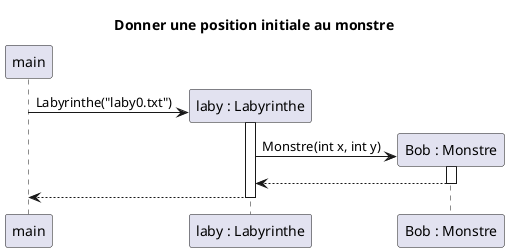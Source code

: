 @startuml
title Donner une position initiale au monstre

participant "main" as m
participant "laby : Labyrinthe" as laby
participant "Bob : Monstre" as bob

create laby
m ->laby : Labyrinthe("laby0.txt")
activate laby

create bob
laby -> bob : Monstre(int x, int y)
activate bob
laby <-- bob
deactivate bob

m <-- laby
deactivate laby

@enduml